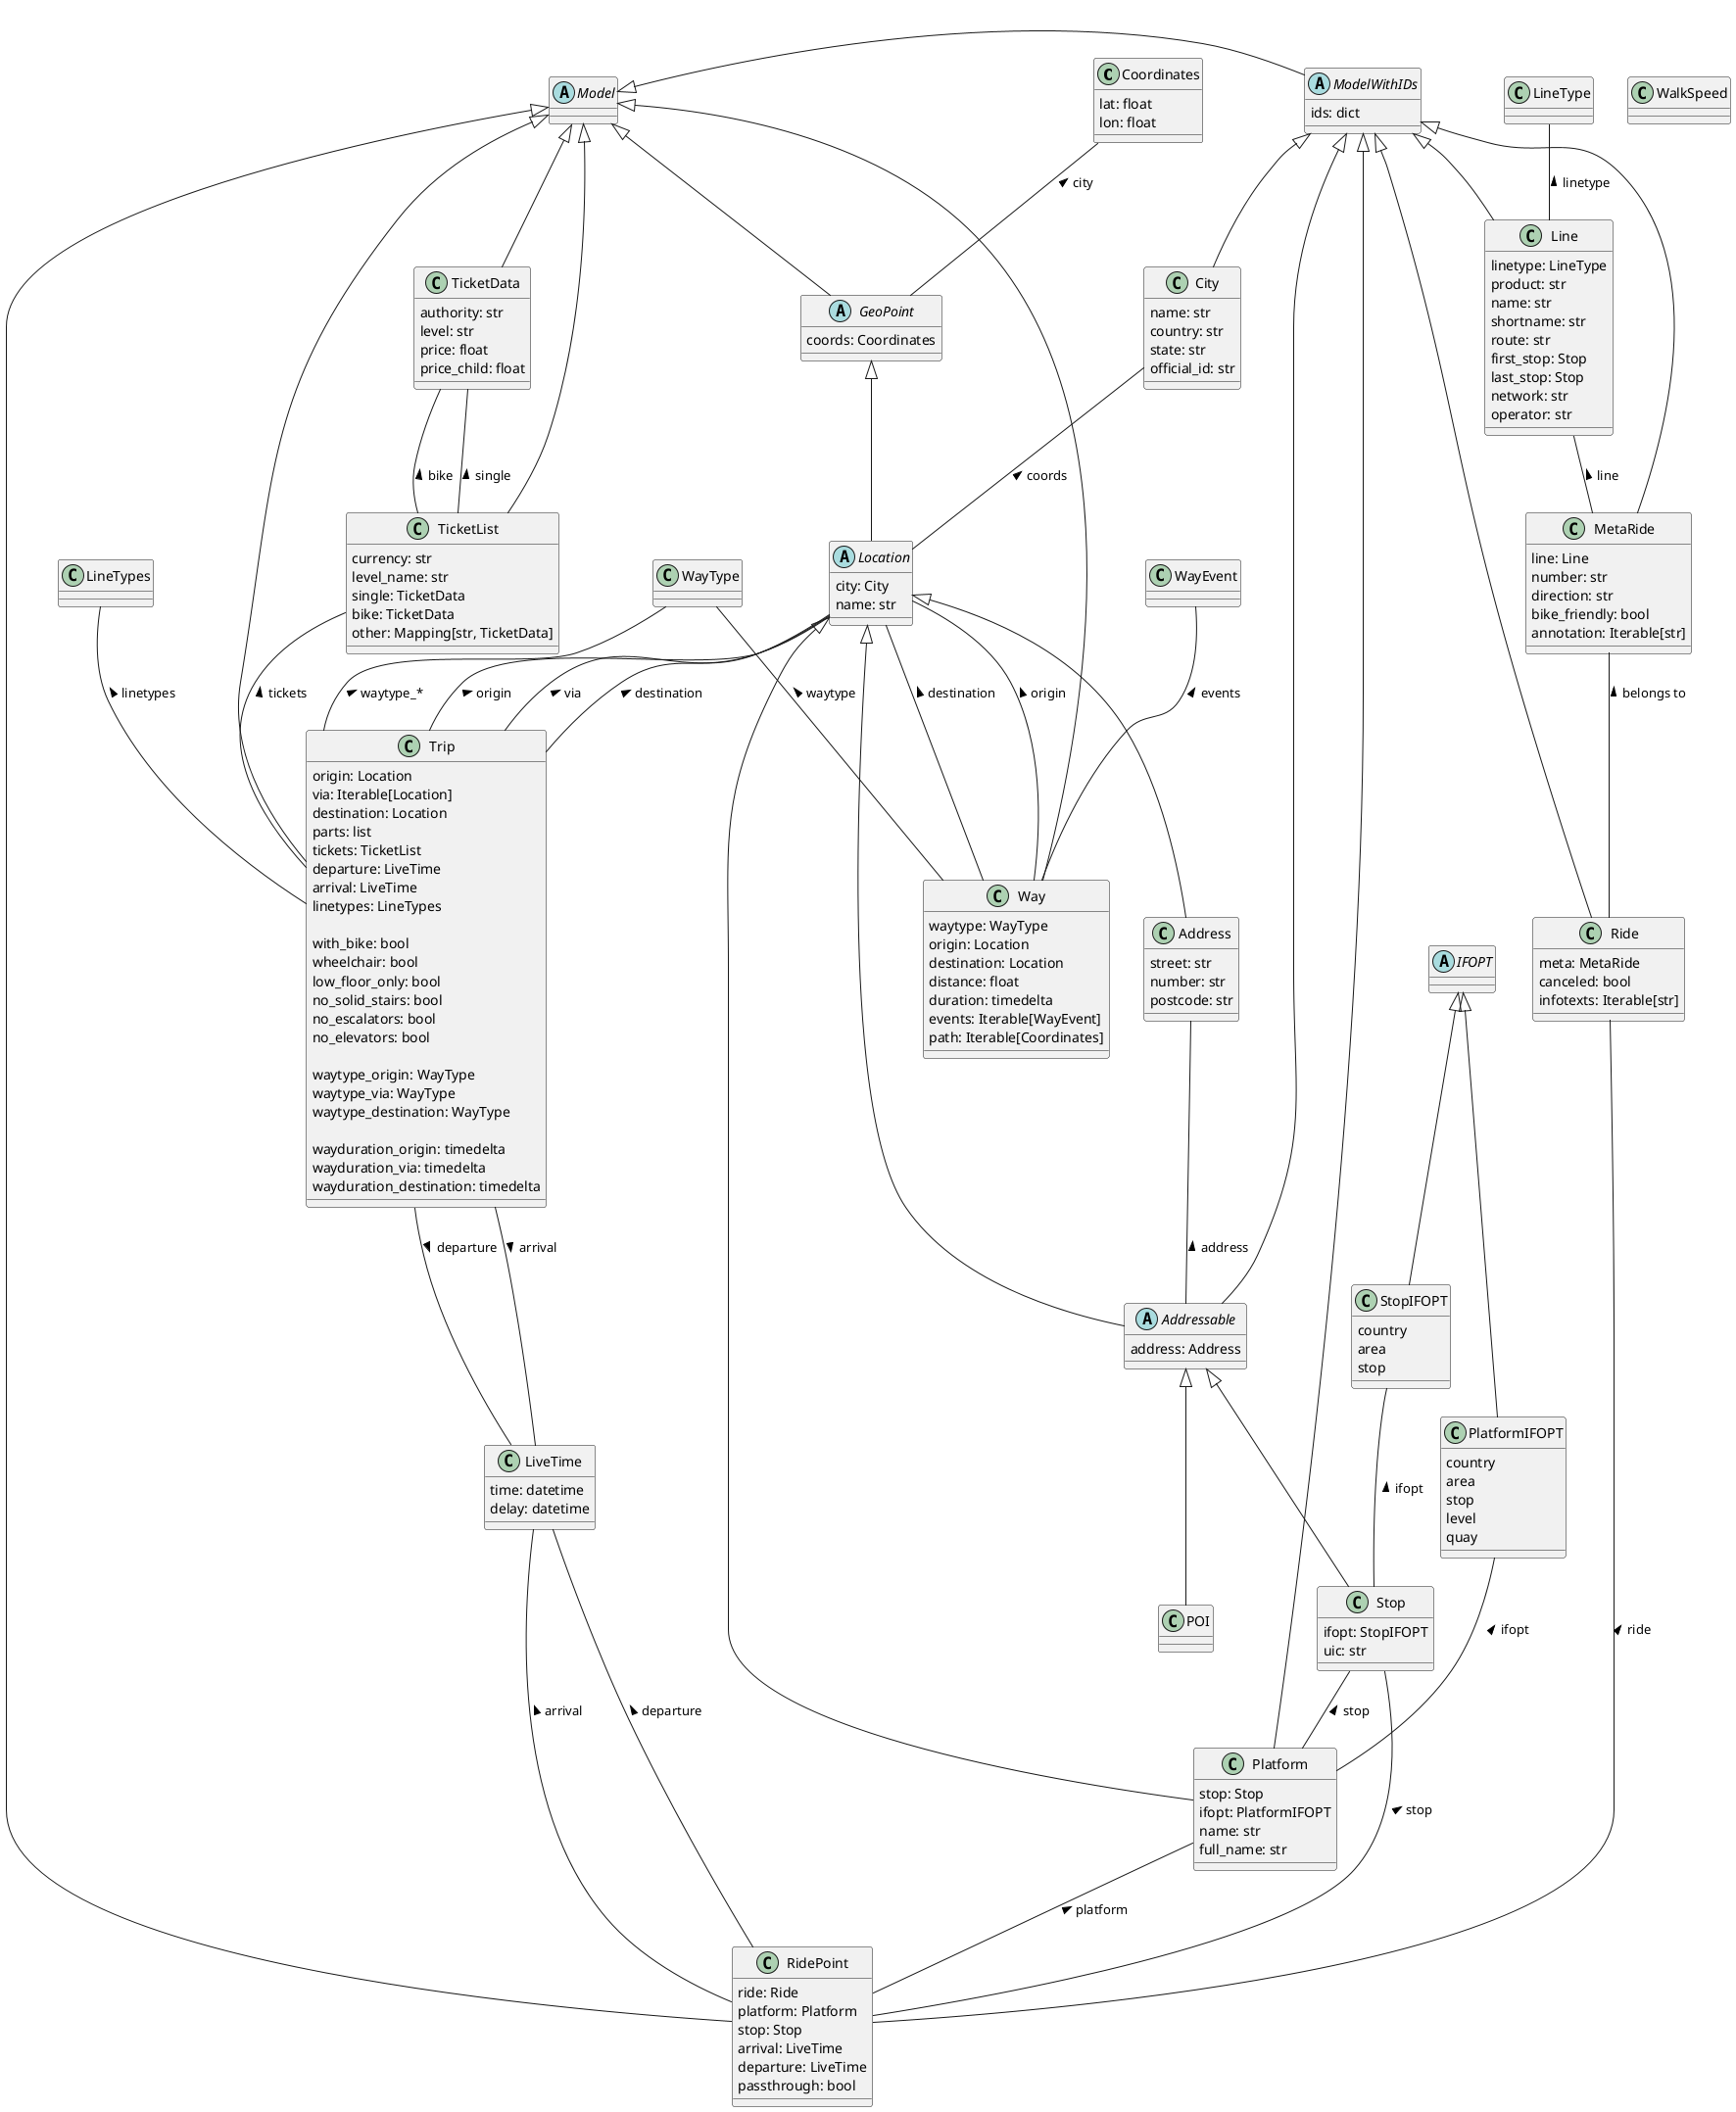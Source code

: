 @startuml

' types
class Coordinates {
    lat: float
    lon: float
}
class LiveTime {
    time: datetime
    delay: datetime
}
abstract class IFOPT {
}
class StopIFOPT {
    country
    area
    stop
}
IFOPT <|-- StopIFOPT
class PlatformIFOPT {
    country
    area
    stop
    level
    quay
}
IFOPT <|-- PlatformIFOPT

class WayType {
}
class WayEvent {
}
class WalkSpeed {
}
class LineType {
}
class LineTypes {
}


' models.base
abstract class Model {
}
abstract class ModelWithIDs {
    ids: dict
}
Model <|- ModelWithIDs


' models.locations
abstract class GeoPoint {
    coords: Coordinates
}
Model <|-- GeoPoint
City -- Location : < coords

class City {
    name: str
    country: str
    state: str
    official_id: str
}
ModelWithIDs <|-- City

abstract class Location {
    city: City
    name: str
}
GeoPoint <|-- Location
Coordinates -- GeoPoint : < city

class Address {
    street: str
    number: str
    postcode: str
}
Location <|-- Address

abstract class Addressable {
    address: Address
}
Location <|-- Addressable
ModelWithIDs <|-- Addressable
Address -- Addressable : < address

class Stop {
    ifopt: StopIFOPT
    uic: str
}
Addressable <|-- Stop
StopIFOPT -- Stop : < ifopt

class POI {
}
Addressable <|-- POI

class Platform {
    stop: Stop
    ifopt: PlatformIFOPT
    name: str
    full_name: str
}
Location <|-- Platform
ModelWithIDs <|-- Platform
PlatformIFOPT -- Platform : < ifopt
Stop -- Platform : < stop


' models.ride
class Line {
    linetype: LineType
    product: str
    name: str
    shortname: str
    route: str
    first_stop: Stop
    last_stop: Stop
    network: str
    operator: str
}
ModelWithIDs <|-- Line
LineType -- Line : < linetype

class MetaRide {
    line: Line
    number: str
    direction: str
    bike_friendly: bool
    annotation: Iterable[str]
}
ModelWithIDs <|-- Ride
Line -- MetaRide : < line

class Ride {
    meta: MetaRide
    canceled: bool
    infotexts: Iterable[str]
}
ModelWithIDs <|-- MetaRide
MetaRide -- Ride : < belongs to

class RidePoint {
    ride: Ride
    platform: Platform
    stop: Stop
    arrival: LiveTime
    departure: LiveTime
    passthrough: bool
}
Model <|-- RidePoint
Platform -- RidePoint : < platform
Stop -- RidePoint : < stop
LiveTime -- RidePoint : < arrival
LiveTime -- RidePoint : < departure
Ride -- RidePoint : < ride


' models.trip
class Trip {
    origin: Location
    via: Iterable[Location]
    destination: Location
    parts: list
    tickets: TicketList
    departure: LiveTime
    arrival: LiveTime
    linetypes: LineTypes

    with_bike: bool
    wheelchair: bool
    low_floor_only: bool
    no_solid_stairs: bool
    no_escalators: bool
    no_elevators: bool

    waytype_origin: WayType
    waytype_via: WayType
    waytype_destination: WayType

    wayduration_origin: timedelta
    wayduration_via: timedelta
    wayduration_destination: timedelta
}
Model <|-- Trip
Location -- Trip : < origin
Location -- Trip : < via
Location -- Trip : < destination
TicketList -- Trip : < tickets
Trip -- LiveTime : departure >
Trip -- LiveTime : arrival >
LineTypes -- Trip : < linetypes
WayType -- Trip : < waytype_*



class Way {
    waytype: WayType
    origin: Location
    destination: Location
    distance: float
    duration: timedelta
    events: Iterable[WayEvent]
    path: Iterable[Coordinates]
}
Model <|-- Way
WayType -- Way : < waytype
Location -- Way : < origin
Location -- Way : < destination
WayEvent -- Way : < events


' models.tickets
class TicketData {
    authority: str
    level: str
    price: float
    price_child: float
}
Model <|-- TicketData

class TicketList {
    currency: str
    level_name: str
    single: TicketData
    bike: TicketData
    other: Mapping[str, TicketData]
}
Model <|-- TicketList
TicketData -- TicketList : < single
TicketData -- TicketList : < bike



@enduml
